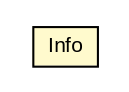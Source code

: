 #!/usr/local/bin/dot
#
# Class diagram 
# Generated by UMLGraph version R5_6-24-gf6e263 (http://www.umlgraph.org/)
#

digraph G {
	edge [fontname="arial",fontsize=10,labelfontname="arial",labelfontsize=10];
	node [fontname="arial",fontsize=10,shape=plaintext];
	nodesep=0.25;
	ranksep=0.5;
	// org.osmdroid.samplefragments.layouts.rec.Info
	c23153 [label=<<table title="org.osmdroid.samplefragments.layouts.rec.Info" border="0" cellborder="1" cellspacing="0" cellpadding="2" port="p" bgcolor="lemonChiffon" href="./Info.html">
		<tr><td><table border="0" cellspacing="0" cellpadding="1">
<tr><td align="center" balign="center"> Info </td></tr>
		</table></td></tr>
		</table>>, URL="./Info.html", fontname="arial", fontcolor="black", fontsize=10.0];
}

